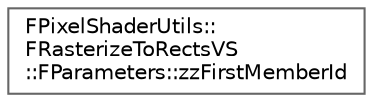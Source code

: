 digraph "Graphical Class Hierarchy"
{
 // INTERACTIVE_SVG=YES
 // LATEX_PDF_SIZE
  bgcolor="transparent";
  edge [fontname=Helvetica,fontsize=10,labelfontname=Helvetica,labelfontsize=10];
  node [fontname=Helvetica,fontsize=10,shape=box,height=0.2,width=0.4];
  rankdir="LR";
  Node0 [id="Node000000",label="FPixelShaderUtils::\lFRasterizeToRectsVS\l::FParameters::zzFirstMemberId",height=0.2,width=0.4,color="grey40", fillcolor="white", style="filled",URL="$d7/dea/structFPixelShaderUtils_1_1FRasterizeToRectsVS_1_1FParameters_1_1zzFirstMemberId.html",tooltip=" "];
}
